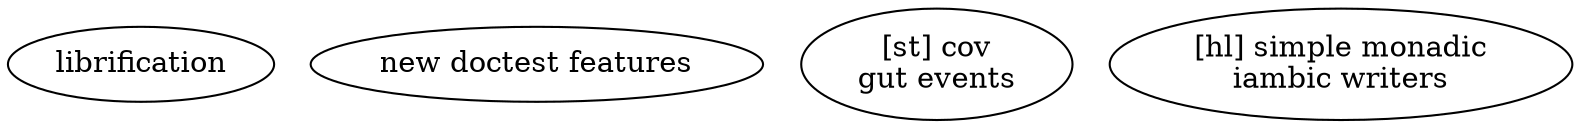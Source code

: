 digraph {

  lib [label="librification"]

  dct [label="new doctest features"]

  st_009 [label="[st] cov\ngut events"]

  xx [label="[hl] simple monadic\niambic writers"]

}
